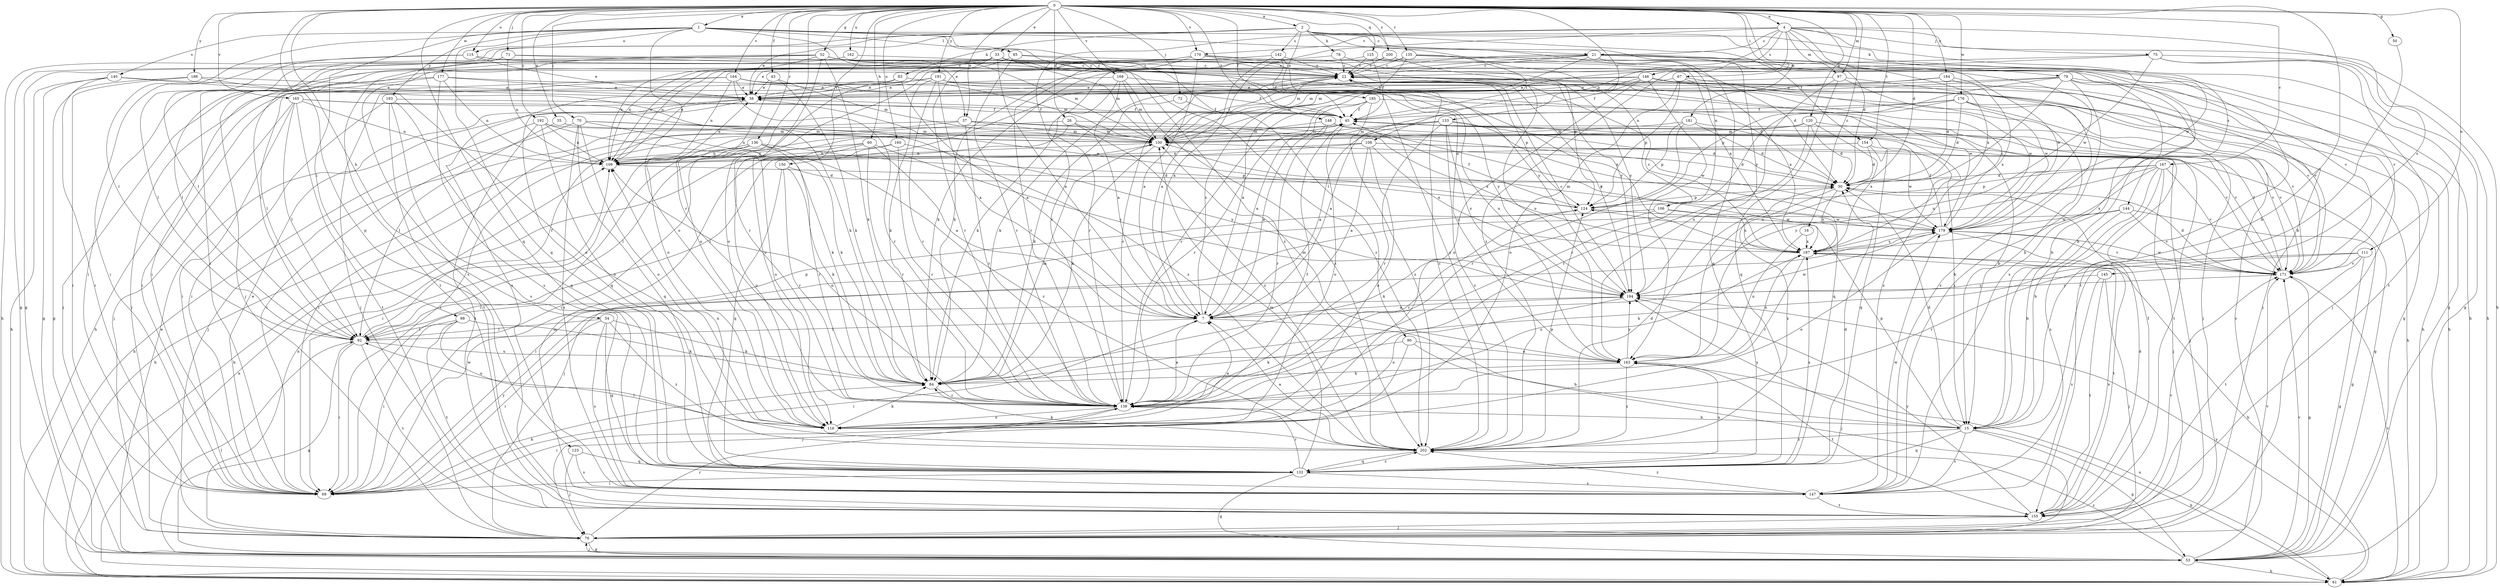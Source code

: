 strict digraph  {
0;
1;
2;
4;
7;
15;
16;
21;
22;
26;
30;
33;
35;
37;
38;
43;
45;
50;
52;
53;
54;
60;
61;
67;
69;
70;
71;
72;
75;
76;
78;
79;
83;
84;
85;
88;
90;
92;
97;
100;
106;
108;
109;
111;
115;
116;
120;
123;
124;
125;
132;
133;
135;
136;
139;
140;
142;
144;
145;
146;
147;
148;
150;
154;
155;
160;
162;
163;
164;
165;
167;
168;
170;
171;
176;
177;
179;
181;
184;
185;
187;
188;
191;
192;
193;
194;
200;
202;
0 -> 1  [label=a];
0 -> 2  [label=a];
0 -> 4  [label=a];
0 -> 15  [label=b];
0 -> 16  [label=c];
0 -> 26  [label=d];
0 -> 30  [label=d];
0 -> 33  [label=e];
0 -> 35  [label=e];
0 -> 37  [label=e];
0 -> 43  [label=f];
0 -> 45  [label=f];
0 -> 50  [label=g];
0 -> 52  [label=g];
0 -> 54  [label=h];
0 -> 60  [label=h];
0 -> 67  [label=i];
0 -> 70  [label=j];
0 -> 71  [label=j];
0 -> 72  [label=j];
0 -> 97  [label=m];
0 -> 111  [label=o];
0 -> 115  [label=o];
0 -> 120  [label=p];
0 -> 123  [label=p];
0 -> 125  [label=q];
0 -> 132  [label=q];
0 -> 133  [label=r];
0 -> 135  [label=r];
0 -> 136  [label=r];
0 -> 139  [label=r];
0 -> 148  [label=t];
0 -> 150  [label=t];
0 -> 154  [label=t];
0 -> 160  [label=u];
0 -> 162  [label=u];
0 -> 164  [label=v];
0 -> 165  [label=v];
0 -> 167  [label=v];
0 -> 168  [label=v];
0 -> 170  [label=v];
0 -> 176  [label=w];
0 -> 177  [label=w];
0 -> 181  [label=x];
0 -> 184  [label=x];
0 -> 188  [label=y];
0 -> 191  [label=y];
0 -> 192  [label=y];
0 -> 200  [label=z];
1 -> 21  [label=c];
1 -> 37  [label=e];
1 -> 85  [label=l];
1 -> 88  [label=l];
1 -> 90  [label=l];
1 -> 92  [label=l];
1 -> 106  [label=n];
1 -> 115  [label=o];
1 -> 116  [label=o];
1 -> 132  [label=q];
1 -> 140  [label=s];
1 -> 193  [label=y];
1 -> 202  [label=z];
2 -> 38  [label=e];
2 -> 69  [label=i];
2 -> 78  [label=k];
2 -> 79  [label=k];
2 -> 83  [label=k];
2 -> 92  [label=l];
2 -> 106  [label=n];
2 -> 142  [label=s];
2 -> 154  [label=t];
2 -> 179  [label=w];
2 -> 185  [label=x];
2 -> 194  [label=y];
4 -> 7  [label=a];
4 -> 21  [label=c];
4 -> 30  [label=d];
4 -> 61  [label=h];
4 -> 75  [label=j];
4 -> 97  [label=m];
4 -> 108  [label=n];
4 -> 139  [label=r];
4 -> 144  [label=s];
4 -> 145  [label=s];
4 -> 146  [label=s];
4 -> 170  [label=v];
4 -> 187  [label=x];
4 -> 202  [label=z];
7 -> 22  [label=c];
7 -> 69  [label=i];
7 -> 76  [label=j];
7 -> 92  [label=l];
7 -> 179  [label=w];
15 -> 30  [label=d];
15 -> 53  [label=g];
15 -> 61  [label=h];
15 -> 124  [label=p];
15 -> 132  [label=q];
15 -> 147  [label=s];
15 -> 194  [label=y];
15 -> 202  [label=z];
16 -> 163  [label=u];
16 -> 187  [label=x];
21 -> 22  [label=c];
21 -> 53  [label=g];
21 -> 84  [label=k];
21 -> 100  [label=m];
21 -> 109  [label=n];
21 -> 116  [label=o];
21 -> 132  [label=q];
21 -> 147  [label=s];
21 -> 155  [label=t];
21 -> 179  [label=w];
22 -> 38  [label=e];
22 -> 116  [label=o];
22 -> 124  [label=p];
22 -> 147  [label=s];
22 -> 194  [label=y];
26 -> 69  [label=i];
26 -> 100  [label=m];
26 -> 116  [label=o];
26 -> 179  [label=w];
26 -> 202  [label=z];
30 -> 124  [label=p];
30 -> 187  [label=x];
30 -> 202  [label=z];
33 -> 7  [label=a];
33 -> 22  [label=c];
33 -> 69  [label=i];
33 -> 100  [label=m];
33 -> 109  [label=n];
33 -> 116  [label=o];
33 -> 139  [label=r];
33 -> 163  [label=u];
33 -> 171  [label=v];
35 -> 92  [label=l];
35 -> 100  [label=m];
37 -> 69  [label=i];
37 -> 76  [label=j];
37 -> 100  [label=m];
37 -> 139  [label=r];
37 -> 171  [label=v];
37 -> 187  [label=x];
38 -> 45  [label=f];
38 -> 132  [label=q];
43 -> 38  [label=e];
43 -> 84  [label=k];
43 -> 100  [label=m];
43 -> 116  [label=o];
45 -> 100  [label=m];
45 -> 109  [label=n];
45 -> 116  [label=o];
45 -> 171  [label=v];
50 -> 15  [label=b];
52 -> 22  [label=c];
52 -> 53  [label=g];
52 -> 61  [label=h];
52 -> 84  [label=k];
52 -> 92  [label=l];
52 -> 100  [label=m];
52 -> 139  [label=r];
52 -> 147  [label=s];
52 -> 171  [label=v];
52 -> 194  [label=y];
53 -> 22  [label=c];
53 -> 38  [label=e];
53 -> 61  [label=h];
53 -> 76  [label=j];
53 -> 92  [label=l];
53 -> 171  [label=v];
53 -> 202  [label=z];
54 -> 69  [label=i];
54 -> 84  [label=k];
54 -> 92  [label=l];
54 -> 132  [label=q];
54 -> 147  [label=s];
54 -> 202  [label=z];
60 -> 7  [label=a];
60 -> 92  [label=l];
60 -> 109  [label=n];
60 -> 116  [label=o];
60 -> 139  [label=r];
60 -> 194  [label=y];
61 -> 109  [label=n];
61 -> 163  [label=u];
61 -> 171  [label=v];
61 -> 194  [label=y];
67 -> 38  [label=e];
67 -> 116  [label=o];
67 -> 124  [label=p];
67 -> 179  [label=w];
67 -> 187  [label=x];
69 -> 38  [label=e];
69 -> 84  [label=k];
69 -> 179  [label=w];
69 -> 194  [label=y];
70 -> 15  [label=b];
70 -> 69  [label=i];
70 -> 84  [label=k];
70 -> 100  [label=m];
70 -> 116  [label=o];
70 -> 132  [label=q];
70 -> 147  [label=s];
71 -> 22  [label=c];
71 -> 76  [label=j];
71 -> 109  [label=n];
71 -> 155  [label=t];
71 -> 202  [label=z];
72 -> 45  [label=f];
72 -> 84  [label=k];
75 -> 22  [label=c];
75 -> 53  [label=g];
75 -> 61  [label=h];
75 -> 100  [label=m];
75 -> 155  [label=t];
75 -> 163  [label=u];
76 -> 53  [label=g];
76 -> 109  [label=n];
76 -> 139  [label=r];
76 -> 171  [label=v];
78 -> 22  [label=c];
78 -> 92  [label=l];
78 -> 194  [label=y];
79 -> 15  [label=b];
79 -> 38  [label=e];
79 -> 61  [label=h];
79 -> 76  [label=j];
79 -> 124  [label=p];
79 -> 139  [label=r];
79 -> 147  [label=s];
79 -> 163  [label=u];
83 -> 7  [label=a];
83 -> 38  [label=e];
83 -> 76  [label=j];
83 -> 100  [label=m];
84 -> 100  [label=m];
84 -> 139  [label=r];
85 -> 22  [label=c];
85 -> 30  [label=d];
85 -> 38  [label=e];
85 -> 139  [label=r];
88 -> 69  [label=i];
88 -> 84  [label=k];
88 -> 92  [label=l];
88 -> 116  [label=o];
88 -> 155  [label=t];
90 -> 15  [label=b];
90 -> 76  [label=j];
90 -> 84  [label=k];
90 -> 163  [label=u];
92 -> 45  [label=f];
92 -> 53  [label=g];
92 -> 69  [label=i];
92 -> 124  [label=p];
92 -> 155  [label=t];
92 -> 163  [label=u];
97 -> 38  [label=e];
97 -> 132  [label=q];
97 -> 147  [label=s];
97 -> 163  [label=u];
97 -> 179  [label=w];
100 -> 22  [label=c];
100 -> 30  [label=d];
100 -> 84  [label=k];
100 -> 109  [label=n];
106 -> 76  [label=j];
106 -> 84  [label=k];
106 -> 179  [label=w];
106 -> 187  [label=x];
108 -> 7  [label=a];
108 -> 53  [label=g];
108 -> 76  [label=j];
108 -> 92  [label=l];
108 -> 109  [label=n];
108 -> 116  [label=o];
108 -> 187  [label=x];
109 -> 30  [label=d];
109 -> 38  [label=e];
111 -> 53  [label=g];
111 -> 84  [label=k];
111 -> 139  [label=r];
111 -> 155  [label=t];
111 -> 171  [label=v];
115 -> 22  [label=c];
115 -> 38  [label=e];
115 -> 69  [label=i];
115 -> 92  [label=l];
115 -> 187  [label=x];
116 -> 7  [label=a];
116 -> 45  [label=f];
116 -> 84  [label=k];
120 -> 30  [label=d];
120 -> 69  [label=i];
120 -> 100  [label=m];
120 -> 139  [label=r];
120 -> 171  [label=v];
120 -> 187  [label=x];
123 -> 76  [label=j];
123 -> 132  [label=q];
123 -> 147  [label=s];
124 -> 38  [label=e];
124 -> 45  [label=f];
124 -> 139  [label=r];
124 -> 179  [label=w];
125 -> 15  [label=b];
125 -> 22  [label=c];
125 -> 45  [label=f];
125 -> 109  [label=n];
132 -> 30  [label=d];
132 -> 53  [label=g];
132 -> 69  [label=i];
132 -> 100  [label=m];
132 -> 109  [label=n];
132 -> 139  [label=r];
132 -> 147  [label=s];
132 -> 163  [label=u];
132 -> 187  [label=x];
132 -> 202  [label=z];
133 -> 7  [label=a];
133 -> 30  [label=d];
133 -> 69  [label=i];
133 -> 100  [label=m];
133 -> 132  [label=q];
133 -> 139  [label=r];
133 -> 194  [label=y];
133 -> 202  [label=z];
135 -> 22  [label=c];
135 -> 45  [label=f];
135 -> 61  [label=h];
135 -> 84  [label=k];
135 -> 100  [label=m];
135 -> 179  [label=w];
136 -> 61  [label=h];
136 -> 69  [label=i];
136 -> 109  [label=n];
136 -> 124  [label=p];
136 -> 139  [label=r];
136 -> 202  [label=z];
139 -> 7  [label=a];
139 -> 15  [label=b];
139 -> 22  [label=c];
139 -> 69  [label=i];
139 -> 109  [label=n];
139 -> 116  [label=o];
139 -> 187  [label=x];
140 -> 38  [label=e];
140 -> 53  [label=g];
140 -> 61  [label=h];
140 -> 69  [label=i];
140 -> 84  [label=k];
142 -> 7  [label=a];
142 -> 22  [label=c];
142 -> 45  [label=f];
142 -> 109  [label=n];
142 -> 202  [label=z];
144 -> 15  [label=b];
144 -> 53  [label=g];
144 -> 69  [label=i];
144 -> 171  [label=v];
144 -> 179  [label=w];
145 -> 76  [label=j];
145 -> 147  [label=s];
145 -> 155  [label=t];
145 -> 194  [label=y];
146 -> 7  [label=a];
146 -> 15  [label=b];
146 -> 38  [label=e];
146 -> 45  [label=f];
146 -> 53  [label=g];
146 -> 61  [label=h];
146 -> 84  [label=k];
146 -> 116  [label=o];
146 -> 163  [label=u];
147 -> 155  [label=t];
147 -> 179  [label=w];
147 -> 202  [label=z];
148 -> 7  [label=a];
148 -> 100  [label=m];
148 -> 139  [label=r];
148 -> 155  [label=t];
148 -> 187  [label=x];
150 -> 30  [label=d];
150 -> 84  [label=k];
150 -> 132  [label=q];
150 -> 139  [label=r];
154 -> 30  [label=d];
154 -> 109  [label=n];
154 -> 132  [label=q];
154 -> 179  [label=w];
155 -> 30  [label=d];
155 -> 45  [label=f];
155 -> 76  [label=j];
155 -> 100  [label=m];
155 -> 171  [label=v];
155 -> 187  [label=x];
155 -> 194  [label=y];
160 -> 61  [label=h];
160 -> 109  [label=n];
160 -> 139  [label=r];
160 -> 194  [label=y];
162 -> 22  [label=c];
162 -> 53  [label=g];
163 -> 84  [label=k];
163 -> 100  [label=m];
163 -> 155  [label=t];
163 -> 187  [label=x];
163 -> 194  [label=y];
163 -> 202  [label=z];
164 -> 38  [label=e];
164 -> 45  [label=f];
164 -> 69  [label=i];
164 -> 76  [label=j];
164 -> 109  [label=n];
164 -> 139  [label=r];
164 -> 163  [label=u];
164 -> 171  [label=v];
165 -> 45  [label=f];
165 -> 69  [label=i];
165 -> 76  [label=j];
165 -> 92  [label=l];
165 -> 109  [label=n];
165 -> 155  [label=t];
165 -> 202  [label=z];
167 -> 15  [label=b];
167 -> 30  [label=d];
167 -> 76  [label=j];
167 -> 124  [label=p];
167 -> 147  [label=s];
167 -> 171  [label=v];
167 -> 187  [label=x];
167 -> 194  [label=y];
168 -> 7  [label=a];
168 -> 38  [label=e];
168 -> 84  [label=k];
168 -> 100  [label=m];
168 -> 187  [label=x];
168 -> 202  [label=z];
170 -> 7  [label=a];
170 -> 22  [label=c];
170 -> 69  [label=i];
170 -> 109  [label=n];
170 -> 139  [label=r];
170 -> 163  [label=u];
170 -> 194  [label=y];
171 -> 30  [label=d];
171 -> 45  [label=f];
171 -> 53  [label=g];
171 -> 179  [label=w];
171 -> 194  [label=y];
176 -> 7  [label=a];
176 -> 30  [label=d];
176 -> 45  [label=f];
176 -> 61  [label=h];
176 -> 76  [label=j];
176 -> 139  [label=r];
176 -> 171  [label=v];
177 -> 30  [label=d];
177 -> 38  [label=e];
177 -> 76  [label=j];
177 -> 92  [label=l];
177 -> 109  [label=n];
177 -> 147  [label=s];
179 -> 22  [label=c];
179 -> 45  [label=f];
179 -> 100  [label=m];
179 -> 116  [label=o];
179 -> 155  [label=t];
179 -> 171  [label=v];
179 -> 187  [label=x];
181 -> 30  [label=d];
181 -> 100  [label=m];
181 -> 124  [label=p];
181 -> 139  [label=r];
181 -> 171  [label=v];
184 -> 30  [label=d];
184 -> 38  [label=e];
184 -> 76  [label=j];
184 -> 100  [label=m];
184 -> 187  [label=x];
185 -> 7  [label=a];
185 -> 15  [label=b];
185 -> 45  [label=f];
185 -> 139  [label=r];
185 -> 202  [label=z];
187 -> 22  [label=c];
187 -> 61  [label=h];
187 -> 139  [label=r];
187 -> 171  [label=v];
188 -> 38  [label=e];
188 -> 53  [label=g];
188 -> 69  [label=i];
188 -> 116  [label=o];
191 -> 7  [label=a];
191 -> 38  [label=e];
191 -> 61  [label=h];
191 -> 84  [label=k];
191 -> 139  [label=r];
191 -> 147  [label=s];
191 -> 171  [label=v];
191 -> 179  [label=w];
191 -> 194  [label=y];
192 -> 61  [label=h];
192 -> 84  [label=k];
192 -> 100  [label=m];
192 -> 109  [label=n];
192 -> 116  [label=o];
192 -> 155  [label=t];
193 -> 45  [label=f];
193 -> 69  [label=i];
193 -> 132  [label=q];
193 -> 147  [label=s];
193 -> 155  [label=t];
194 -> 7  [label=a];
194 -> 22  [label=c];
194 -> 116  [label=o];
200 -> 22  [label=c];
200 -> 124  [label=p];
200 -> 139  [label=r];
202 -> 7  [label=a];
202 -> 22  [label=c];
202 -> 30  [label=d];
202 -> 84  [label=k];
202 -> 92  [label=l];
202 -> 124  [label=p];
202 -> 132  [label=q];
}
